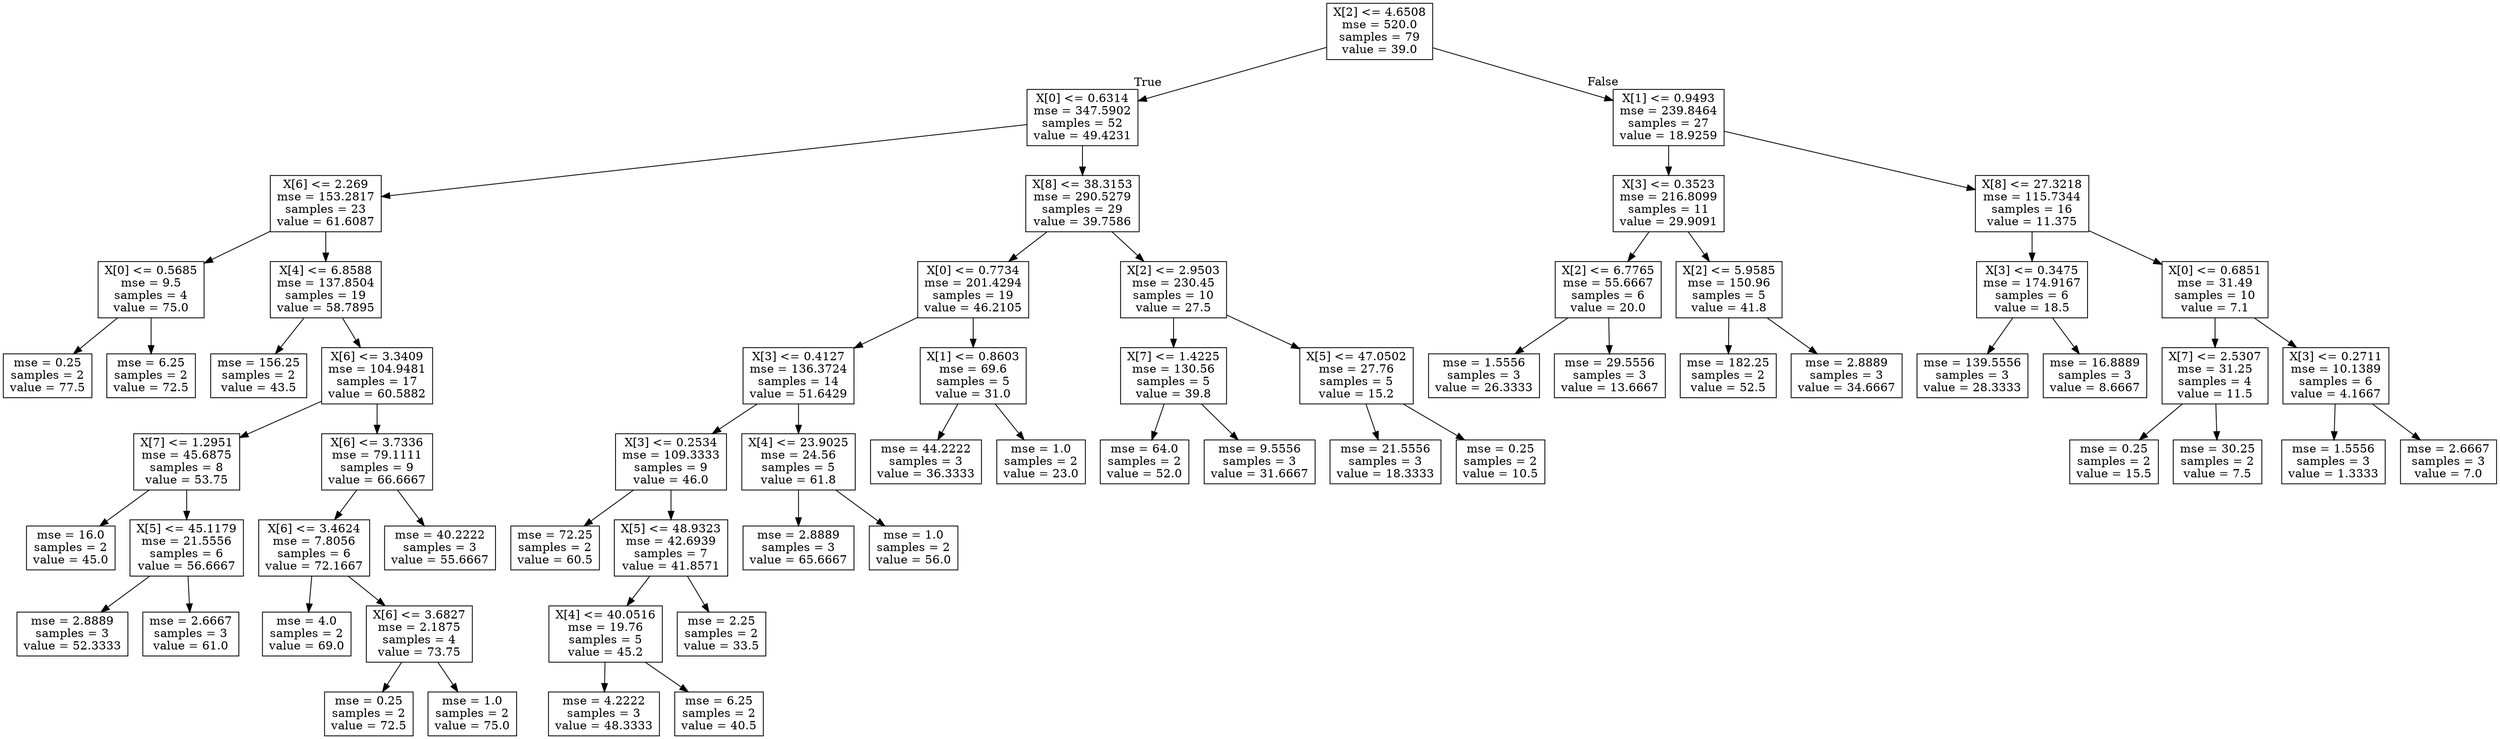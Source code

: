 digraph Tree {
node [shape=box] ;
0 [label="X[2] <= 4.6508\nmse = 520.0\nsamples = 79\nvalue = 39.0"] ;
1 [label="X[0] <= 0.6314\nmse = 347.5902\nsamples = 52\nvalue = 49.4231"] ;
0 -> 1 [labeldistance=2.5, labelangle=45, headlabel="True"] ;
2 [label="X[6] <= 2.269\nmse = 153.2817\nsamples = 23\nvalue = 61.6087"] ;
1 -> 2 ;
3 [label="X[0] <= 0.5685\nmse = 9.5\nsamples = 4\nvalue = 75.0"] ;
2 -> 3 ;
4 [label="mse = 0.25\nsamples = 2\nvalue = 77.5"] ;
3 -> 4 ;
5 [label="mse = 6.25\nsamples = 2\nvalue = 72.5"] ;
3 -> 5 ;
6 [label="X[4] <= 6.8588\nmse = 137.8504\nsamples = 19\nvalue = 58.7895"] ;
2 -> 6 ;
7 [label="mse = 156.25\nsamples = 2\nvalue = 43.5"] ;
6 -> 7 ;
8 [label="X[6] <= 3.3409\nmse = 104.9481\nsamples = 17\nvalue = 60.5882"] ;
6 -> 8 ;
9 [label="X[7] <= 1.2951\nmse = 45.6875\nsamples = 8\nvalue = 53.75"] ;
8 -> 9 ;
10 [label="mse = 16.0\nsamples = 2\nvalue = 45.0"] ;
9 -> 10 ;
11 [label="X[5] <= 45.1179\nmse = 21.5556\nsamples = 6\nvalue = 56.6667"] ;
9 -> 11 ;
12 [label="mse = 2.8889\nsamples = 3\nvalue = 52.3333"] ;
11 -> 12 ;
13 [label="mse = 2.6667\nsamples = 3\nvalue = 61.0"] ;
11 -> 13 ;
14 [label="X[6] <= 3.7336\nmse = 79.1111\nsamples = 9\nvalue = 66.6667"] ;
8 -> 14 ;
15 [label="X[6] <= 3.4624\nmse = 7.8056\nsamples = 6\nvalue = 72.1667"] ;
14 -> 15 ;
16 [label="mse = 4.0\nsamples = 2\nvalue = 69.0"] ;
15 -> 16 ;
17 [label="X[6] <= 3.6827\nmse = 2.1875\nsamples = 4\nvalue = 73.75"] ;
15 -> 17 ;
18 [label="mse = 0.25\nsamples = 2\nvalue = 72.5"] ;
17 -> 18 ;
19 [label="mse = 1.0\nsamples = 2\nvalue = 75.0"] ;
17 -> 19 ;
20 [label="mse = 40.2222\nsamples = 3\nvalue = 55.6667"] ;
14 -> 20 ;
21 [label="X[8] <= 38.3153\nmse = 290.5279\nsamples = 29\nvalue = 39.7586"] ;
1 -> 21 ;
22 [label="X[0] <= 0.7734\nmse = 201.4294\nsamples = 19\nvalue = 46.2105"] ;
21 -> 22 ;
23 [label="X[3] <= 0.4127\nmse = 136.3724\nsamples = 14\nvalue = 51.6429"] ;
22 -> 23 ;
24 [label="X[3] <= 0.2534\nmse = 109.3333\nsamples = 9\nvalue = 46.0"] ;
23 -> 24 ;
25 [label="mse = 72.25\nsamples = 2\nvalue = 60.5"] ;
24 -> 25 ;
26 [label="X[5] <= 48.9323\nmse = 42.6939\nsamples = 7\nvalue = 41.8571"] ;
24 -> 26 ;
27 [label="X[4] <= 40.0516\nmse = 19.76\nsamples = 5\nvalue = 45.2"] ;
26 -> 27 ;
28 [label="mse = 4.2222\nsamples = 3\nvalue = 48.3333"] ;
27 -> 28 ;
29 [label="mse = 6.25\nsamples = 2\nvalue = 40.5"] ;
27 -> 29 ;
30 [label="mse = 2.25\nsamples = 2\nvalue = 33.5"] ;
26 -> 30 ;
31 [label="X[4] <= 23.9025\nmse = 24.56\nsamples = 5\nvalue = 61.8"] ;
23 -> 31 ;
32 [label="mse = 2.8889\nsamples = 3\nvalue = 65.6667"] ;
31 -> 32 ;
33 [label="mse = 1.0\nsamples = 2\nvalue = 56.0"] ;
31 -> 33 ;
34 [label="X[1] <= 0.8603\nmse = 69.6\nsamples = 5\nvalue = 31.0"] ;
22 -> 34 ;
35 [label="mse = 44.2222\nsamples = 3\nvalue = 36.3333"] ;
34 -> 35 ;
36 [label="mse = 1.0\nsamples = 2\nvalue = 23.0"] ;
34 -> 36 ;
37 [label="X[2] <= 2.9503\nmse = 230.45\nsamples = 10\nvalue = 27.5"] ;
21 -> 37 ;
38 [label="X[7] <= 1.4225\nmse = 130.56\nsamples = 5\nvalue = 39.8"] ;
37 -> 38 ;
39 [label="mse = 64.0\nsamples = 2\nvalue = 52.0"] ;
38 -> 39 ;
40 [label="mse = 9.5556\nsamples = 3\nvalue = 31.6667"] ;
38 -> 40 ;
41 [label="X[5] <= 47.0502\nmse = 27.76\nsamples = 5\nvalue = 15.2"] ;
37 -> 41 ;
42 [label="mse = 21.5556\nsamples = 3\nvalue = 18.3333"] ;
41 -> 42 ;
43 [label="mse = 0.25\nsamples = 2\nvalue = 10.5"] ;
41 -> 43 ;
44 [label="X[1] <= 0.9493\nmse = 239.8464\nsamples = 27\nvalue = 18.9259"] ;
0 -> 44 [labeldistance=2.5, labelangle=-45, headlabel="False"] ;
45 [label="X[3] <= 0.3523\nmse = 216.8099\nsamples = 11\nvalue = 29.9091"] ;
44 -> 45 ;
46 [label="X[2] <= 6.7765\nmse = 55.6667\nsamples = 6\nvalue = 20.0"] ;
45 -> 46 ;
47 [label="mse = 1.5556\nsamples = 3\nvalue = 26.3333"] ;
46 -> 47 ;
48 [label="mse = 29.5556\nsamples = 3\nvalue = 13.6667"] ;
46 -> 48 ;
49 [label="X[2] <= 5.9585\nmse = 150.96\nsamples = 5\nvalue = 41.8"] ;
45 -> 49 ;
50 [label="mse = 182.25\nsamples = 2\nvalue = 52.5"] ;
49 -> 50 ;
51 [label="mse = 2.8889\nsamples = 3\nvalue = 34.6667"] ;
49 -> 51 ;
52 [label="X[8] <= 27.3218\nmse = 115.7344\nsamples = 16\nvalue = 11.375"] ;
44 -> 52 ;
53 [label="X[3] <= 0.3475\nmse = 174.9167\nsamples = 6\nvalue = 18.5"] ;
52 -> 53 ;
54 [label="mse = 139.5556\nsamples = 3\nvalue = 28.3333"] ;
53 -> 54 ;
55 [label="mse = 16.8889\nsamples = 3\nvalue = 8.6667"] ;
53 -> 55 ;
56 [label="X[0] <= 0.6851\nmse = 31.49\nsamples = 10\nvalue = 7.1"] ;
52 -> 56 ;
57 [label="X[7] <= 2.5307\nmse = 31.25\nsamples = 4\nvalue = 11.5"] ;
56 -> 57 ;
58 [label="mse = 0.25\nsamples = 2\nvalue = 15.5"] ;
57 -> 58 ;
59 [label="mse = 30.25\nsamples = 2\nvalue = 7.5"] ;
57 -> 59 ;
60 [label="X[3] <= 0.2711\nmse = 10.1389\nsamples = 6\nvalue = 4.1667"] ;
56 -> 60 ;
61 [label="mse = 1.5556\nsamples = 3\nvalue = 1.3333"] ;
60 -> 61 ;
62 [label="mse = 2.6667\nsamples = 3\nvalue = 7.0"] ;
60 -> 62 ;
}